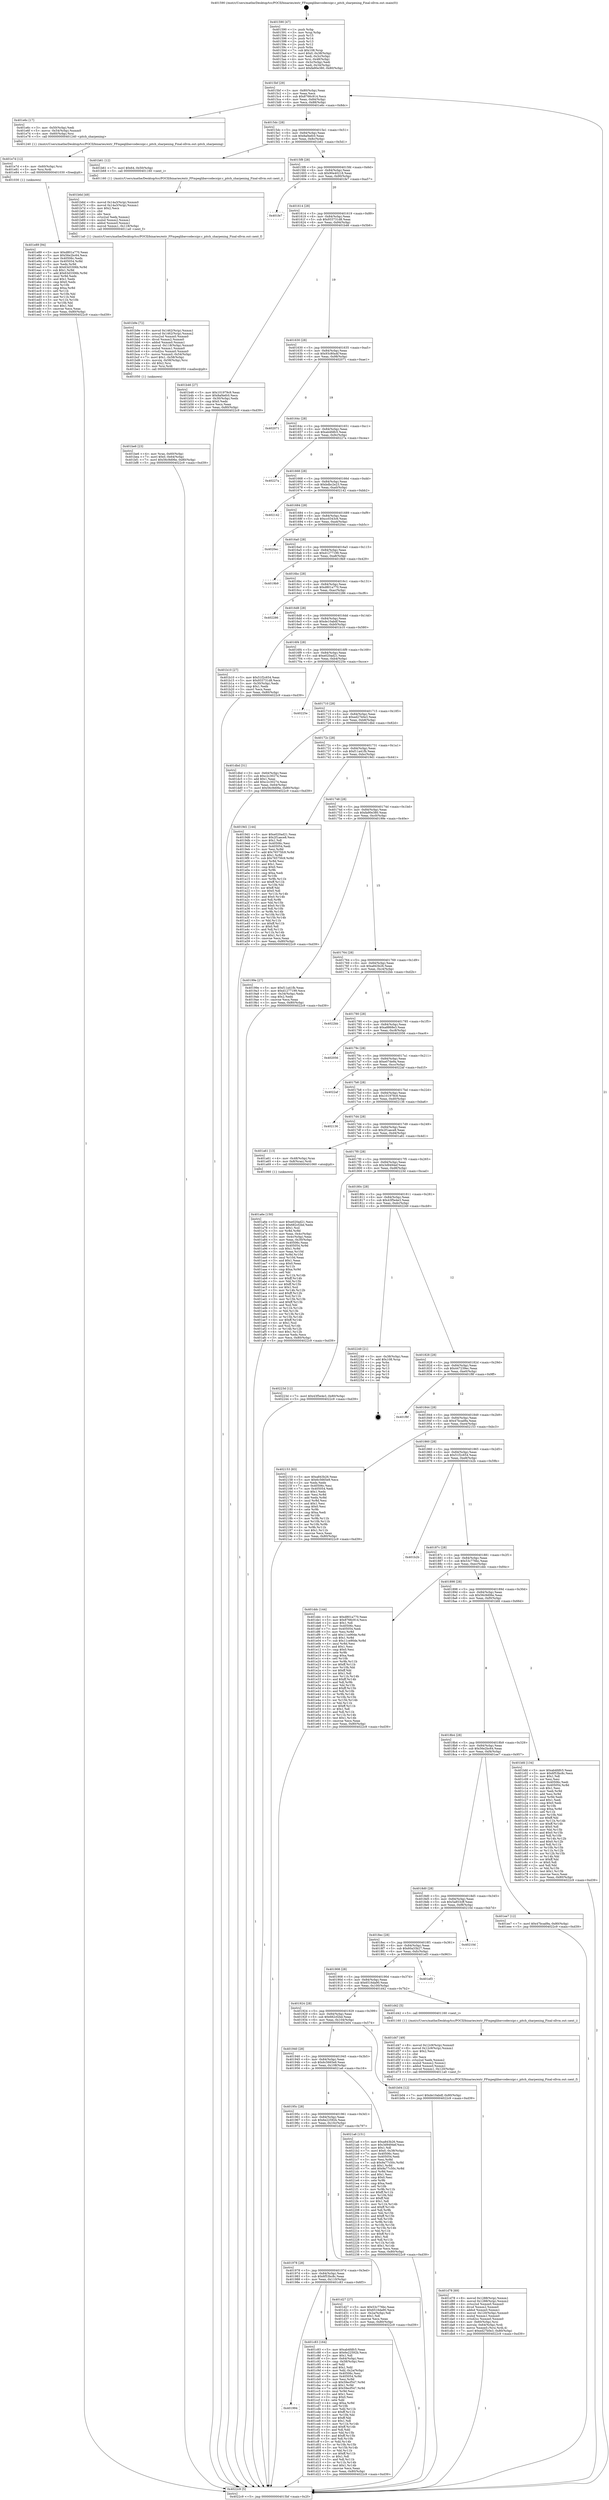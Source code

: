 digraph "0x401590" {
  label = "0x401590 (/mnt/c/Users/mathe/Desktop/tcc/POCII/binaries/extr_FFmpeglibavcodecsipr.c_pitch_sharpening_Final-ollvm.out::main(0))"
  labelloc = "t"
  node[shape=record]

  Entry [label="",width=0.3,height=0.3,shape=circle,fillcolor=black,style=filled]
  "0x4015bf" [label="{
     0x4015bf [29]\l
     | [instrs]\l
     &nbsp;&nbsp;0x4015bf \<+3\>: mov -0x80(%rbp),%eax\l
     &nbsp;&nbsp;0x4015c2 \<+2\>: mov %eax,%ecx\l
     &nbsp;&nbsp;0x4015c4 \<+6\>: sub $0x8766c914,%ecx\l
     &nbsp;&nbsp;0x4015ca \<+6\>: mov %eax,-0x84(%rbp)\l
     &nbsp;&nbsp;0x4015d0 \<+6\>: mov %ecx,-0x88(%rbp)\l
     &nbsp;&nbsp;0x4015d6 \<+6\>: je 0000000000401e6c \<main+0x8dc\>\l
  }"]
  "0x401e6c" [label="{
     0x401e6c [17]\l
     | [instrs]\l
     &nbsp;&nbsp;0x401e6c \<+3\>: mov -0x50(%rbp),%edi\l
     &nbsp;&nbsp;0x401e6f \<+5\>: movss -0x54(%rbp),%xmm0\l
     &nbsp;&nbsp;0x401e74 \<+4\>: mov -0x60(%rbp),%rsi\l
     &nbsp;&nbsp;0x401e78 \<+5\>: call 0000000000401240 \<pitch_sharpening\>\l
     | [calls]\l
     &nbsp;&nbsp;0x401240 \{1\} (/mnt/c/Users/mathe/Desktop/tcc/POCII/binaries/extr_FFmpeglibavcodecsipr.c_pitch_sharpening_Final-ollvm.out::pitch_sharpening)\l
  }"]
  "0x4015dc" [label="{
     0x4015dc [28]\l
     | [instrs]\l
     &nbsp;&nbsp;0x4015dc \<+5\>: jmp 00000000004015e1 \<main+0x51\>\l
     &nbsp;&nbsp;0x4015e1 \<+6\>: mov -0x84(%rbp),%eax\l
     &nbsp;&nbsp;0x4015e7 \<+5\>: sub $0x8af4efc0,%eax\l
     &nbsp;&nbsp;0x4015ec \<+6\>: mov %eax,-0x8c(%rbp)\l
     &nbsp;&nbsp;0x4015f2 \<+6\>: je 0000000000401b61 \<main+0x5d1\>\l
  }"]
  Exit [label="",width=0.3,height=0.3,shape=circle,fillcolor=black,style=filled,peripheries=2]
  "0x401b61" [label="{
     0x401b61 [12]\l
     | [instrs]\l
     &nbsp;&nbsp;0x401b61 \<+7\>: movl $0x64,-0x50(%rbp)\l
     &nbsp;&nbsp;0x401b68 \<+5\>: call 0000000000401160 \<next_i\>\l
     | [calls]\l
     &nbsp;&nbsp;0x401160 \{1\} (/mnt/c/Users/mathe/Desktop/tcc/POCII/binaries/extr_FFmpeglibavcodecsipr.c_pitch_sharpening_Final-ollvm.out::next_i)\l
  }"]
  "0x4015f8" [label="{
     0x4015f8 [28]\l
     | [instrs]\l
     &nbsp;&nbsp;0x4015f8 \<+5\>: jmp 00000000004015fd \<main+0x6d\>\l
     &nbsp;&nbsp;0x4015fd \<+6\>: mov -0x84(%rbp),%eax\l
     &nbsp;&nbsp;0x401603 \<+5\>: sub $0x90e40218,%eax\l
     &nbsp;&nbsp;0x401608 \<+6\>: mov %eax,-0x90(%rbp)\l
     &nbsp;&nbsp;0x40160e \<+6\>: je 0000000000401fe7 \<main+0xa57\>\l
  }"]
  "0x401e89" [label="{
     0x401e89 [94]\l
     | [instrs]\l
     &nbsp;&nbsp;0x401e89 \<+5\>: mov $0xd801a770,%eax\l
     &nbsp;&nbsp;0x401e8e \<+5\>: mov $0x56e2bc64,%ecx\l
     &nbsp;&nbsp;0x401e93 \<+7\>: mov 0x40506c,%edx\l
     &nbsp;&nbsp;0x401e9a \<+8\>: mov 0x405054,%r8d\l
     &nbsp;&nbsp;0x401ea2 \<+3\>: mov %edx,%r9d\l
     &nbsp;&nbsp;0x401ea5 \<+7\>: sub $0x63d3306b,%r9d\l
     &nbsp;&nbsp;0x401eac \<+4\>: sub $0x1,%r9d\l
     &nbsp;&nbsp;0x401eb0 \<+7\>: add $0x63d3306b,%r9d\l
     &nbsp;&nbsp;0x401eb7 \<+4\>: imul %r9d,%edx\l
     &nbsp;&nbsp;0x401ebb \<+3\>: and $0x1,%edx\l
     &nbsp;&nbsp;0x401ebe \<+3\>: cmp $0x0,%edx\l
     &nbsp;&nbsp;0x401ec1 \<+4\>: sete %r10b\l
     &nbsp;&nbsp;0x401ec5 \<+4\>: cmp $0xa,%r8d\l
     &nbsp;&nbsp;0x401ec9 \<+4\>: setl %r11b\l
     &nbsp;&nbsp;0x401ecd \<+3\>: mov %r10b,%bl\l
     &nbsp;&nbsp;0x401ed0 \<+3\>: and %r11b,%bl\l
     &nbsp;&nbsp;0x401ed3 \<+3\>: xor %r11b,%r10b\l
     &nbsp;&nbsp;0x401ed6 \<+3\>: or %r10b,%bl\l
     &nbsp;&nbsp;0x401ed9 \<+3\>: test $0x1,%bl\l
     &nbsp;&nbsp;0x401edc \<+3\>: cmovne %ecx,%eax\l
     &nbsp;&nbsp;0x401edf \<+3\>: mov %eax,-0x80(%rbp)\l
     &nbsp;&nbsp;0x401ee2 \<+5\>: jmp 00000000004022c9 \<main+0xd39\>\l
  }"]
  "0x401fe7" [label="{
     0x401fe7\l
  }", style=dashed]
  "0x401614" [label="{
     0x401614 [28]\l
     | [instrs]\l
     &nbsp;&nbsp;0x401614 \<+5\>: jmp 0000000000401619 \<main+0x89\>\l
     &nbsp;&nbsp;0x401619 \<+6\>: mov -0x84(%rbp),%eax\l
     &nbsp;&nbsp;0x40161f \<+5\>: sub $0x933731d8,%eax\l
     &nbsp;&nbsp;0x401624 \<+6\>: mov %eax,-0x94(%rbp)\l
     &nbsp;&nbsp;0x40162a \<+6\>: je 0000000000401b46 \<main+0x5b6\>\l
  }"]
  "0x401e7d" [label="{
     0x401e7d [12]\l
     | [instrs]\l
     &nbsp;&nbsp;0x401e7d \<+4\>: mov -0x60(%rbp),%rsi\l
     &nbsp;&nbsp;0x401e81 \<+3\>: mov %rsi,%rdi\l
     &nbsp;&nbsp;0x401e84 \<+5\>: call 0000000000401030 \<free@plt\>\l
     | [calls]\l
     &nbsp;&nbsp;0x401030 \{1\} (unknown)\l
  }"]
  "0x401b46" [label="{
     0x401b46 [27]\l
     | [instrs]\l
     &nbsp;&nbsp;0x401b46 \<+5\>: mov $0x101979c9,%eax\l
     &nbsp;&nbsp;0x401b4b \<+5\>: mov $0x8af4efc0,%ecx\l
     &nbsp;&nbsp;0x401b50 \<+3\>: mov -0x30(%rbp),%edx\l
     &nbsp;&nbsp;0x401b53 \<+3\>: cmp $0x0,%edx\l
     &nbsp;&nbsp;0x401b56 \<+3\>: cmove %ecx,%eax\l
     &nbsp;&nbsp;0x401b59 \<+3\>: mov %eax,-0x80(%rbp)\l
     &nbsp;&nbsp;0x401b5c \<+5\>: jmp 00000000004022c9 \<main+0xd39\>\l
  }"]
  "0x401630" [label="{
     0x401630 [28]\l
     | [instrs]\l
     &nbsp;&nbsp;0x401630 \<+5\>: jmp 0000000000401635 \<main+0xa5\>\l
     &nbsp;&nbsp;0x401635 \<+6\>: mov -0x84(%rbp),%eax\l
     &nbsp;&nbsp;0x40163b \<+5\>: sub $0x93c80a4f,%eax\l
     &nbsp;&nbsp;0x401640 \<+6\>: mov %eax,-0x98(%rbp)\l
     &nbsp;&nbsp;0x401646 \<+6\>: je 0000000000402071 \<main+0xae1\>\l
  }"]
  "0x401d78" [label="{
     0x401d78 [69]\l
     | [instrs]\l
     &nbsp;&nbsp;0x401d78 \<+8\>: movsd 0x1288(%rip),%xmm1\l
     &nbsp;&nbsp;0x401d80 \<+8\>: movsd 0x1288(%rip),%xmm2\l
     &nbsp;&nbsp;0x401d88 \<+4\>: cvtss2sd %xmm0,%xmm0\l
     &nbsp;&nbsp;0x401d8c \<+4\>: divsd %xmm2,%xmm0\l
     &nbsp;&nbsp;0x401d90 \<+4\>: addsd %xmm0,%xmm1\l
     &nbsp;&nbsp;0x401d94 \<+8\>: movsd -0x120(%rbp),%xmm0\l
     &nbsp;&nbsp;0x401d9c \<+4\>: mulsd %xmm1,%xmm0\l
     &nbsp;&nbsp;0x401da0 \<+4\>: cvtsd2ss %xmm0,%xmm0\l
     &nbsp;&nbsp;0x401da4 \<+4\>: mov -0x60(%rbp),%rsi\l
     &nbsp;&nbsp;0x401da8 \<+4\>: movslq -0x64(%rbp),%rdi\l
     &nbsp;&nbsp;0x401dac \<+5\>: movss %xmm0,(%rsi,%rdi,4)\l
     &nbsp;&nbsp;0x401db1 \<+7\>: movl $0xed27b0e3,-0x80(%rbp)\l
     &nbsp;&nbsp;0x401db8 \<+5\>: jmp 00000000004022c9 \<main+0xd39\>\l
  }"]
  "0x402071" [label="{
     0x402071\l
  }", style=dashed]
  "0x40164c" [label="{
     0x40164c [28]\l
     | [instrs]\l
     &nbsp;&nbsp;0x40164c \<+5\>: jmp 0000000000401651 \<main+0xc1\>\l
     &nbsp;&nbsp;0x401651 \<+6\>: mov -0x84(%rbp),%eax\l
     &nbsp;&nbsp;0x401657 \<+5\>: sub $0xab4fdfc5,%eax\l
     &nbsp;&nbsp;0x40165c \<+6\>: mov %eax,-0x9c(%rbp)\l
     &nbsp;&nbsp;0x401662 \<+6\>: je 000000000040227a \<main+0xcea\>\l
  }"]
  "0x401d47" [label="{
     0x401d47 [49]\l
     | [instrs]\l
     &nbsp;&nbsp;0x401d47 \<+8\>: movsd 0x12c9(%rip),%xmm0\l
     &nbsp;&nbsp;0x401d4f \<+8\>: movsd 0x12c9(%rip),%xmm1\l
     &nbsp;&nbsp;0x401d57 \<+5\>: mov $0x2,%ecx\l
     &nbsp;&nbsp;0x401d5c \<+1\>: cltd\l
     &nbsp;&nbsp;0x401d5d \<+2\>: idiv %ecx\l
     &nbsp;&nbsp;0x401d5f \<+4\>: cvtsi2sd %edx,%xmm2\l
     &nbsp;&nbsp;0x401d63 \<+4\>: mulsd %xmm2,%xmm1\l
     &nbsp;&nbsp;0x401d67 \<+4\>: addsd %xmm0,%xmm1\l
     &nbsp;&nbsp;0x401d6b \<+8\>: movsd %xmm1,-0x120(%rbp)\l
     &nbsp;&nbsp;0x401d73 \<+5\>: call 00000000004011a0 \<next_f\>\l
     | [calls]\l
     &nbsp;&nbsp;0x4011a0 \{1\} (/mnt/c/Users/mathe/Desktop/tcc/POCII/binaries/extr_FFmpeglibavcodecsipr.c_pitch_sharpening_Final-ollvm.out::next_f)\l
  }"]
  "0x40227a" [label="{
     0x40227a\l
  }", style=dashed]
  "0x401668" [label="{
     0x401668 [28]\l
     | [instrs]\l
     &nbsp;&nbsp;0x401668 \<+5\>: jmp 000000000040166d \<main+0xdd\>\l
     &nbsp;&nbsp;0x40166d \<+6\>: mov -0x84(%rbp),%eax\l
     &nbsp;&nbsp;0x401673 \<+5\>: sub $0xbdbc2e23,%eax\l
     &nbsp;&nbsp;0x401678 \<+6\>: mov %eax,-0xa0(%rbp)\l
     &nbsp;&nbsp;0x40167e \<+6\>: je 0000000000402142 \<main+0xbb2\>\l
  }"]
  "0x401994" [label="{
     0x401994\l
  }", style=dashed]
  "0x402142" [label="{
     0x402142\l
  }", style=dashed]
  "0x401684" [label="{
     0x401684 [28]\l
     | [instrs]\l
     &nbsp;&nbsp;0x401684 \<+5\>: jmp 0000000000401689 \<main+0xf9\>\l
     &nbsp;&nbsp;0x401689 \<+6\>: mov -0x84(%rbp),%eax\l
     &nbsp;&nbsp;0x40168f \<+5\>: sub $0xcc0343c6,%eax\l
     &nbsp;&nbsp;0x401694 \<+6\>: mov %eax,-0xa4(%rbp)\l
     &nbsp;&nbsp;0x40169a \<+6\>: je 00000000004020ec \<main+0xb5c\>\l
  }"]
  "0x401c83" [label="{
     0x401c83 [164]\l
     | [instrs]\l
     &nbsp;&nbsp;0x401c83 \<+5\>: mov $0xab4fdfc5,%eax\l
     &nbsp;&nbsp;0x401c88 \<+5\>: mov $0x6e22592b,%ecx\l
     &nbsp;&nbsp;0x401c8d \<+2\>: mov $0x1,%dl\l
     &nbsp;&nbsp;0x401c8f \<+3\>: mov -0x64(%rbp),%esi\l
     &nbsp;&nbsp;0x401c92 \<+3\>: cmp -0x58(%rbp),%esi\l
     &nbsp;&nbsp;0x401c95 \<+4\>: setl %dil\l
     &nbsp;&nbsp;0x401c99 \<+4\>: and $0x1,%dil\l
     &nbsp;&nbsp;0x401c9d \<+4\>: mov %dil,-0x2a(%rbp)\l
     &nbsp;&nbsp;0x401ca1 \<+7\>: mov 0x40506c,%esi\l
     &nbsp;&nbsp;0x401ca8 \<+8\>: mov 0x405054,%r8d\l
     &nbsp;&nbsp;0x401cb0 \<+3\>: mov %esi,%r9d\l
     &nbsp;&nbsp;0x401cb3 \<+7\>: sub $0x59ecf547,%r9d\l
     &nbsp;&nbsp;0x401cba \<+4\>: sub $0x1,%r9d\l
     &nbsp;&nbsp;0x401cbe \<+7\>: add $0x59ecf547,%r9d\l
     &nbsp;&nbsp;0x401cc5 \<+4\>: imul %r9d,%esi\l
     &nbsp;&nbsp;0x401cc9 \<+3\>: and $0x1,%esi\l
     &nbsp;&nbsp;0x401ccc \<+3\>: cmp $0x0,%esi\l
     &nbsp;&nbsp;0x401ccf \<+4\>: sete %dil\l
     &nbsp;&nbsp;0x401cd3 \<+4\>: cmp $0xa,%r8d\l
     &nbsp;&nbsp;0x401cd7 \<+4\>: setl %r10b\l
     &nbsp;&nbsp;0x401cdb \<+3\>: mov %dil,%r11b\l
     &nbsp;&nbsp;0x401cde \<+4\>: xor $0xff,%r11b\l
     &nbsp;&nbsp;0x401ce2 \<+3\>: mov %r10b,%bl\l
     &nbsp;&nbsp;0x401ce5 \<+3\>: xor $0xff,%bl\l
     &nbsp;&nbsp;0x401ce8 \<+3\>: xor $0x1,%dl\l
     &nbsp;&nbsp;0x401ceb \<+3\>: mov %r11b,%r14b\l
     &nbsp;&nbsp;0x401cee \<+4\>: and $0xff,%r14b\l
     &nbsp;&nbsp;0x401cf2 \<+3\>: and %dl,%dil\l
     &nbsp;&nbsp;0x401cf5 \<+3\>: mov %bl,%r15b\l
     &nbsp;&nbsp;0x401cf8 \<+4\>: and $0xff,%r15b\l
     &nbsp;&nbsp;0x401cfc \<+3\>: and %dl,%r10b\l
     &nbsp;&nbsp;0x401cff \<+3\>: or %dil,%r14b\l
     &nbsp;&nbsp;0x401d02 \<+3\>: or %r10b,%r15b\l
     &nbsp;&nbsp;0x401d05 \<+3\>: xor %r15b,%r14b\l
     &nbsp;&nbsp;0x401d08 \<+3\>: or %bl,%r11b\l
     &nbsp;&nbsp;0x401d0b \<+4\>: xor $0xff,%r11b\l
     &nbsp;&nbsp;0x401d0f \<+3\>: or $0x1,%dl\l
     &nbsp;&nbsp;0x401d12 \<+3\>: and %dl,%r11b\l
     &nbsp;&nbsp;0x401d15 \<+3\>: or %r11b,%r14b\l
     &nbsp;&nbsp;0x401d18 \<+4\>: test $0x1,%r14b\l
     &nbsp;&nbsp;0x401d1c \<+3\>: cmovne %ecx,%eax\l
     &nbsp;&nbsp;0x401d1f \<+3\>: mov %eax,-0x80(%rbp)\l
     &nbsp;&nbsp;0x401d22 \<+5\>: jmp 00000000004022c9 \<main+0xd39\>\l
  }"]
  "0x4020ec" [label="{
     0x4020ec\l
  }", style=dashed]
  "0x4016a0" [label="{
     0x4016a0 [28]\l
     | [instrs]\l
     &nbsp;&nbsp;0x4016a0 \<+5\>: jmp 00000000004016a5 \<main+0x115\>\l
     &nbsp;&nbsp;0x4016a5 \<+6\>: mov -0x84(%rbp),%eax\l
     &nbsp;&nbsp;0x4016ab \<+5\>: sub $0xd1277199,%eax\l
     &nbsp;&nbsp;0x4016b0 \<+6\>: mov %eax,-0xa8(%rbp)\l
     &nbsp;&nbsp;0x4016b6 \<+6\>: je 00000000004019b9 \<main+0x429\>\l
  }"]
  "0x401978" [label="{
     0x401978 [28]\l
     | [instrs]\l
     &nbsp;&nbsp;0x401978 \<+5\>: jmp 000000000040197d \<main+0x3ed\>\l
     &nbsp;&nbsp;0x40197d \<+6\>: mov -0x84(%rbp),%eax\l
     &nbsp;&nbsp;0x401983 \<+5\>: sub $0x6f53bc8c,%eax\l
     &nbsp;&nbsp;0x401988 \<+6\>: mov %eax,-0x110(%rbp)\l
     &nbsp;&nbsp;0x40198e \<+6\>: je 0000000000401c83 \<main+0x6f3\>\l
  }"]
  "0x4019b9" [label="{
     0x4019b9\l
  }", style=dashed]
  "0x4016bc" [label="{
     0x4016bc [28]\l
     | [instrs]\l
     &nbsp;&nbsp;0x4016bc \<+5\>: jmp 00000000004016c1 \<main+0x131\>\l
     &nbsp;&nbsp;0x4016c1 \<+6\>: mov -0x84(%rbp),%eax\l
     &nbsp;&nbsp;0x4016c7 \<+5\>: sub $0xd801a770,%eax\l
     &nbsp;&nbsp;0x4016cc \<+6\>: mov %eax,-0xac(%rbp)\l
     &nbsp;&nbsp;0x4016d2 \<+6\>: je 0000000000402286 \<main+0xcf6\>\l
  }"]
  "0x401d27" [label="{
     0x401d27 [27]\l
     | [instrs]\l
     &nbsp;&nbsp;0x401d27 \<+5\>: mov $0x53c776bc,%eax\l
     &nbsp;&nbsp;0x401d2c \<+5\>: mov $0x6516da90,%ecx\l
     &nbsp;&nbsp;0x401d31 \<+3\>: mov -0x2a(%rbp),%dl\l
     &nbsp;&nbsp;0x401d34 \<+3\>: test $0x1,%dl\l
     &nbsp;&nbsp;0x401d37 \<+3\>: cmovne %ecx,%eax\l
     &nbsp;&nbsp;0x401d3a \<+3\>: mov %eax,-0x80(%rbp)\l
     &nbsp;&nbsp;0x401d3d \<+5\>: jmp 00000000004022c9 \<main+0xd39\>\l
  }"]
  "0x402286" [label="{
     0x402286\l
  }", style=dashed]
  "0x4016d8" [label="{
     0x4016d8 [28]\l
     | [instrs]\l
     &nbsp;&nbsp;0x4016d8 \<+5\>: jmp 00000000004016dd \<main+0x14d\>\l
     &nbsp;&nbsp;0x4016dd \<+6\>: mov -0x84(%rbp),%eax\l
     &nbsp;&nbsp;0x4016e3 \<+5\>: sub $0xde10abdf,%eax\l
     &nbsp;&nbsp;0x4016e8 \<+6\>: mov %eax,-0xb0(%rbp)\l
     &nbsp;&nbsp;0x4016ee \<+6\>: je 0000000000401b10 \<main+0x580\>\l
  }"]
  "0x40195c" [label="{
     0x40195c [28]\l
     | [instrs]\l
     &nbsp;&nbsp;0x40195c \<+5\>: jmp 0000000000401961 \<main+0x3d1\>\l
     &nbsp;&nbsp;0x401961 \<+6\>: mov -0x84(%rbp),%eax\l
     &nbsp;&nbsp;0x401967 \<+5\>: sub $0x6e22592b,%eax\l
     &nbsp;&nbsp;0x40196c \<+6\>: mov %eax,-0x10c(%rbp)\l
     &nbsp;&nbsp;0x401972 \<+6\>: je 0000000000401d27 \<main+0x797\>\l
  }"]
  "0x401b10" [label="{
     0x401b10 [27]\l
     | [instrs]\l
     &nbsp;&nbsp;0x401b10 \<+5\>: mov $0x51f2c654,%eax\l
     &nbsp;&nbsp;0x401b15 \<+5\>: mov $0x933731d8,%ecx\l
     &nbsp;&nbsp;0x401b1a \<+3\>: mov -0x30(%rbp),%edx\l
     &nbsp;&nbsp;0x401b1d \<+3\>: cmp $0x1,%edx\l
     &nbsp;&nbsp;0x401b20 \<+3\>: cmovl %ecx,%eax\l
     &nbsp;&nbsp;0x401b23 \<+3\>: mov %eax,-0x80(%rbp)\l
     &nbsp;&nbsp;0x401b26 \<+5\>: jmp 00000000004022c9 \<main+0xd39\>\l
  }"]
  "0x4016f4" [label="{
     0x4016f4 [28]\l
     | [instrs]\l
     &nbsp;&nbsp;0x4016f4 \<+5\>: jmp 00000000004016f9 \<main+0x169\>\l
     &nbsp;&nbsp;0x4016f9 \<+6\>: mov -0x84(%rbp),%eax\l
     &nbsp;&nbsp;0x4016ff \<+5\>: sub $0xe020ad21,%eax\l
     &nbsp;&nbsp;0x401704 \<+6\>: mov %eax,-0xb4(%rbp)\l
     &nbsp;&nbsp;0x40170a \<+6\>: je 000000000040225e \<main+0xcce\>\l
  }"]
  "0x4021a6" [label="{
     0x4021a6 [151]\l
     | [instrs]\l
     &nbsp;&nbsp;0x4021a6 \<+5\>: mov $0xa843b26,%eax\l
     &nbsp;&nbsp;0x4021ab \<+5\>: mov $0x3d9494ef,%ecx\l
     &nbsp;&nbsp;0x4021b0 \<+2\>: mov $0x1,%dl\l
     &nbsp;&nbsp;0x4021b2 \<+7\>: movl $0x0,-0x38(%rbp)\l
     &nbsp;&nbsp;0x4021b9 \<+7\>: mov 0x40506c,%esi\l
     &nbsp;&nbsp;0x4021c0 \<+7\>: mov 0x405054,%edi\l
     &nbsp;&nbsp;0x4021c7 \<+3\>: mov %esi,%r8d\l
     &nbsp;&nbsp;0x4021ca \<+7\>: sub $0x9a77c50c,%r8d\l
     &nbsp;&nbsp;0x4021d1 \<+4\>: sub $0x1,%r8d\l
     &nbsp;&nbsp;0x4021d5 \<+7\>: add $0x9a77c50c,%r8d\l
     &nbsp;&nbsp;0x4021dc \<+4\>: imul %r8d,%esi\l
     &nbsp;&nbsp;0x4021e0 \<+3\>: and $0x1,%esi\l
     &nbsp;&nbsp;0x4021e3 \<+3\>: cmp $0x0,%esi\l
     &nbsp;&nbsp;0x4021e6 \<+4\>: sete %r9b\l
     &nbsp;&nbsp;0x4021ea \<+3\>: cmp $0xa,%edi\l
     &nbsp;&nbsp;0x4021ed \<+4\>: setl %r10b\l
     &nbsp;&nbsp;0x4021f1 \<+3\>: mov %r9b,%r11b\l
     &nbsp;&nbsp;0x4021f4 \<+4\>: xor $0xff,%r11b\l
     &nbsp;&nbsp;0x4021f8 \<+3\>: mov %r10b,%bl\l
     &nbsp;&nbsp;0x4021fb \<+3\>: xor $0xff,%bl\l
     &nbsp;&nbsp;0x4021fe \<+3\>: xor $0x1,%dl\l
     &nbsp;&nbsp;0x402201 \<+3\>: mov %r11b,%r14b\l
     &nbsp;&nbsp;0x402204 \<+4\>: and $0xff,%r14b\l
     &nbsp;&nbsp;0x402208 \<+3\>: and %dl,%r9b\l
     &nbsp;&nbsp;0x40220b \<+3\>: mov %bl,%r15b\l
     &nbsp;&nbsp;0x40220e \<+4\>: and $0xff,%r15b\l
     &nbsp;&nbsp;0x402212 \<+3\>: and %dl,%r10b\l
     &nbsp;&nbsp;0x402215 \<+3\>: or %r9b,%r14b\l
     &nbsp;&nbsp;0x402218 \<+3\>: or %r10b,%r15b\l
     &nbsp;&nbsp;0x40221b \<+3\>: xor %r15b,%r14b\l
     &nbsp;&nbsp;0x40221e \<+3\>: or %bl,%r11b\l
     &nbsp;&nbsp;0x402221 \<+4\>: xor $0xff,%r11b\l
     &nbsp;&nbsp;0x402225 \<+3\>: or $0x1,%dl\l
     &nbsp;&nbsp;0x402228 \<+3\>: and %dl,%r11b\l
     &nbsp;&nbsp;0x40222b \<+3\>: or %r11b,%r14b\l
     &nbsp;&nbsp;0x40222e \<+4\>: test $0x1,%r14b\l
     &nbsp;&nbsp;0x402232 \<+3\>: cmovne %ecx,%eax\l
     &nbsp;&nbsp;0x402235 \<+3\>: mov %eax,-0x80(%rbp)\l
     &nbsp;&nbsp;0x402238 \<+5\>: jmp 00000000004022c9 \<main+0xd39\>\l
  }"]
  "0x40225e" [label="{
     0x40225e\l
  }", style=dashed]
  "0x401710" [label="{
     0x401710 [28]\l
     | [instrs]\l
     &nbsp;&nbsp;0x401710 \<+5\>: jmp 0000000000401715 \<main+0x185\>\l
     &nbsp;&nbsp;0x401715 \<+6\>: mov -0x84(%rbp),%eax\l
     &nbsp;&nbsp;0x40171b \<+5\>: sub $0xed27b0e3,%eax\l
     &nbsp;&nbsp;0x401720 \<+6\>: mov %eax,-0xb8(%rbp)\l
     &nbsp;&nbsp;0x401726 \<+6\>: je 0000000000401dbd \<main+0x82d\>\l
  }"]
  "0x401be6" [label="{
     0x401be6 [23]\l
     | [instrs]\l
     &nbsp;&nbsp;0x401be6 \<+4\>: mov %rax,-0x60(%rbp)\l
     &nbsp;&nbsp;0x401bea \<+7\>: movl $0x0,-0x64(%rbp)\l
     &nbsp;&nbsp;0x401bf1 \<+7\>: movl $0x56c9d06e,-0x80(%rbp)\l
     &nbsp;&nbsp;0x401bf8 \<+5\>: jmp 00000000004022c9 \<main+0xd39\>\l
  }"]
  "0x401dbd" [label="{
     0x401dbd [31]\l
     | [instrs]\l
     &nbsp;&nbsp;0x401dbd \<+3\>: mov -0x64(%rbp),%eax\l
     &nbsp;&nbsp;0x401dc0 \<+5\>: sub $0xc2c30274,%eax\l
     &nbsp;&nbsp;0x401dc5 \<+3\>: add $0x1,%eax\l
     &nbsp;&nbsp;0x401dc8 \<+5\>: add $0xc2c30274,%eax\l
     &nbsp;&nbsp;0x401dcd \<+3\>: mov %eax,-0x64(%rbp)\l
     &nbsp;&nbsp;0x401dd0 \<+7\>: movl $0x56c9d06e,-0x80(%rbp)\l
     &nbsp;&nbsp;0x401dd7 \<+5\>: jmp 00000000004022c9 \<main+0xd39\>\l
  }"]
  "0x40172c" [label="{
     0x40172c [28]\l
     | [instrs]\l
     &nbsp;&nbsp;0x40172c \<+5\>: jmp 0000000000401731 \<main+0x1a1\>\l
     &nbsp;&nbsp;0x401731 \<+6\>: mov -0x84(%rbp),%eax\l
     &nbsp;&nbsp;0x401737 \<+5\>: sub $0xf11a41fb,%eax\l
     &nbsp;&nbsp;0x40173c \<+6\>: mov %eax,-0xbc(%rbp)\l
     &nbsp;&nbsp;0x401742 \<+6\>: je 00000000004019d1 \<main+0x441\>\l
  }"]
  "0x401b9e" [label="{
     0x401b9e [72]\l
     | [instrs]\l
     &nbsp;&nbsp;0x401b9e \<+8\>: movsd 0x1462(%rip),%xmm1\l
     &nbsp;&nbsp;0x401ba6 \<+8\>: movsd 0x1462(%rip),%xmm2\l
     &nbsp;&nbsp;0x401bae \<+4\>: cvtss2sd %xmm0,%xmm0\l
     &nbsp;&nbsp;0x401bb2 \<+4\>: divsd %xmm2,%xmm0\l
     &nbsp;&nbsp;0x401bb6 \<+4\>: addsd %xmm0,%xmm1\l
     &nbsp;&nbsp;0x401bba \<+8\>: movsd -0x118(%rbp),%xmm0\l
     &nbsp;&nbsp;0x401bc2 \<+4\>: mulsd %xmm1,%xmm0\l
     &nbsp;&nbsp;0x401bc6 \<+4\>: cvtsd2ss %xmm0,%xmm0\l
     &nbsp;&nbsp;0x401bca \<+5\>: movss %xmm0,-0x54(%rbp)\l
     &nbsp;&nbsp;0x401bcf \<+7\>: movl $0x1,-0x58(%rbp)\l
     &nbsp;&nbsp;0x401bd6 \<+4\>: movslq -0x58(%rbp),%rsi\l
     &nbsp;&nbsp;0x401bda \<+4\>: shl $0x2,%rsi\l
     &nbsp;&nbsp;0x401bde \<+3\>: mov %rsi,%rdi\l
     &nbsp;&nbsp;0x401be1 \<+5\>: call 0000000000401050 \<malloc@plt\>\l
     | [calls]\l
     &nbsp;&nbsp;0x401050 \{1\} (unknown)\l
  }"]
  "0x4019d1" [label="{
     0x4019d1 [144]\l
     | [instrs]\l
     &nbsp;&nbsp;0x4019d1 \<+5\>: mov $0xe020ad21,%eax\l
     &nbsp;&nbsp;0x4019d6 \<+5\>: mov $0x2f1aece8,%ecx\l
     &nbsp;&nbsp;0x4019db \<+2\>: mov $0x1,%dl\l
     &nbsp;&nbsp;0x4019dd \<+7\>: mov 0x40506c,%esi\l
     &nbsp;&nbsp;0x4019e4 \<+7\>: mov 0x405054,%edi\l
     &nbsp;&nbsp;0x4019eb \<+3\>: mov %esi,%r8d\l
     &nbsp;&nbsp;0x4019ee \<+7\>: add $0x76575fc9,%r8d\l
     &nbsp;&nbsp;0x4019f5 \<+4\>: sub $0x1,%r8d\l
     &nbsp;&nbsp;0x4019f9 \<+7\>: sub $0x76575fc9,%r8d\l
     &nbsp;&nbsp;0x401a00 \<+4\>: imul %r8d,%esi\l
     &nbsp;&nbsp;0x401a04 \<+3\>: and $0x1,%esi\l
     &nbsp;&nbsp;0x401a07 \<+3\>: cmp $0x0,%esi\l
     &nbsp;&nbsp;0x401a0a \<+4\>: sete %r9b\l
     &nbsp;&nbsp;0x401a0e \<+3\>: cmp $0xa,%edi\l
     &nbsp;&nbsp;0x401a11 \<+4\>: setl %r10b\l
     &nbsp;&nbsp;0x401a15 \<+3\>: mov %r9b,%r11b\l
     &nbsp;&nbsp;0x401a18 \<+4\>: xor $0xff,%r11b\l
     &nbsp;&nbsp;0x401a1c \<+3\>: mov %r10b,%bl\l
     &nbsp;&nbsp;0x401a1f \<+3\>: xor $0xff,%bl\l
     &nbsp;&nbsp;0x401a22 \<+3\>: xor $0x0,%dl\l
     &nbsp;&nbsp;0x401a25 \<+3\>: mov %r11b,%r14b\l
     &nbsp;&nbsp;0x401a28 \<+4\>: and $0x0,%r14b\l
     &nbsp;&nbsp;0x401a2c \<+3\>: and %dl,%r9b\l
     &nbsp;&nbsp;0x401a2f \<+3\>: mov %bl,%r15b\l
     &nbsp;&nbsp;0x401a32 \<+4\>: and $0x0,%r15b\l
     &nbsp;&nbsp;0x401a36 \<+3\>: and %dl,%r10b\l
     &nbsp;&nbsp;0x401a39 \<+3\>: or %r9b,%r14b\l
     &nbsp;&nbsp;0x401a3c \<+3\>: or %r10b,%r15b\l
     &nbsp;&nbsp;0x401a3f \<+3\>: xor %r15b,%r14b\l
     &nbsp;&nbsp;0x401a42 \<+3\>: or %bl,%r11b\l
     &nbsp;&nbsp;0x401a45 \<+4\>: xor $0xff,%r11b\l
     &nbsp;&nbsp;0x401a49 \<+3\>: or $0x0,%dl\l
     &nbsp;&nbsp;0x401a4c \<+3\>: and %dl,%r11b\l
     &nbsp;&nbsp;0x401a4f \<+3\>: or %r11b,%r14b\l
     &nbsp;&nbsp;0x401a52 \<+4\>: test $0x1,%r14b\l
     &nbsp;&nbsp;0x401a56 \<+3\>: cmovne %ecx,%eax\l
     &nbsp;&nbsp;0x401a59 \<+3\>: mov %eax,-0x80(%rbp)\l
     &nbsp;&nbsp;0x401a5c \<+5\>: jmp 00000000004022c9 \<main+0xd39\>\l
  }"]
  "0x401748" [label="{
     0x401748 [28]\l
     | [instrs]\l
     &nbsp;&nbsp;0x401748 \<+5\>: jmp 000000000040174d \<main+0x1bd\>\l
     &nbsp;&nbsp;0x40174d \<+6\>: mov -0x84(%rbp),%eax\l
     &nbsp;&nbsp;0x401753 \<+5\>: sub $0xfa90e380,%eax\l
     &nbsp;&nbsp;0x401758 \<+6\>: mov %eax,-0xc0(%rbp)\l
     &nbsp;&nbsp;0x40175e \<+6\>: je 000000000040199e \<main+0x40e\>\l
  }"]
  "0x401b6d" [label="{
     0x401b6d [49]\l
     | [instrs]\l
     &nbsp;&nbsp;0x401b6d \<+8\>: movsd 0x14a3(%rip),%xmm0\l
     &nbsp;&nbsp;0x401b75 \<+8\>: movsd 0x14a3(%rip),%xmm1\l
     &nbsp;&nbsp;0x401b7d \<+5\>: mov $0x2,%ecx\l
     &nbsp;&nbsp;0x401b82 \<+1\>: cltd\l
     &nbsp;&nbsp;0x401b83 \<+2\>: idiv %ecx\l
     &nbsp;&nbsp;0x401b85 \<+4\>: cvtsi2sd %edx,%xmm2\l
     &nbsp;&nbsp;0x401b89 \<+4\>: mulsd %xmm2,%xmm1\l
     &nbsp;&nbsp;0x401b8d \<+4\>: addsd %xmm0,%xmm1\l
     &nbsp;&nbsp;0x401b91 \<+8\>: movsd %xmm1,-0x118(%rbp)\l
     &nbsp;&nbsp;0x401b99 \<+5\>: call 00000000004011a0 \<next_f\>\l
     | [calls]\l
     &nbsp;&nbsp;0x4011a0 \{1\} (/mnt/c/Users/mathe/Desktop/tcc/POCII/binaries/extr_FFmpeglibavcodecsipr.c_pitch_sharpening_Final-ollvm.out::next_f)\l
  }"]
  "0x40199e" [label="{
     0x40199e [27]\l
     | [instrs]\l
     &nbsp;&nbsp;0x40199e \<+5\>: mov $0xf11a41fb,%eax\l
     &nbsp;&nbsp;0x4019a3 \<+5\>: mov $0xd1277199,%ecx\l
     &nbsp;&nbsp;0x4019a8 \<+3\>: mov -0x34(%rbp),%edx\l
     &nbsp;&nbsp;0x4019ab \<+3\>: cmp $0x2,%edx\l
     &nbsp;&nbsp;0x4019ae \<+3\>: cmovne %ecx,%eax\l
     &nbsp;&nbsp;0x4019b1 \<+3\>: mov %eax,-0x80(%rbp)\l
     &nbsp;&nbsp;0x4019b4 \<+5\>: jmp 00000000004022c9 \<main+0xd39\>\l
  }"]
  "0x401764" [label="{
     0x401764 [28]\l
     | [instrs]\l
     &nbsp;&nbsp;0x401764 \<+5\>: jmp 0000000000401769 \<main+0x1d9\>\l
     &nbsp;&nbsp;0x401769 \<+6\>: mov -0x84(%rbp),%eax\l
     &nbsp;&nbsp;0x40176f \<+5\>: sub $0xa843b26,%eax\l
     &nbsp;&nbsp;0x401774 \<+6\>: mov %eax,-0xc4(%rbp)\l
     &nbsp;&nbsp;0x40177a \<+6\>: je 00000000004022bb \<main+0xd2b\>\l
  }"]
  "0x4022c9" [label="{
     0x4022c9 [5]\l
     | [instrs]\l
     &nbsp;&nbsp;0x4022c9 \<+5\>: jmp 00000000004015bf \<main+0x2f\>\l
  }"]
  "0x401590" [label="{
     0x401590 [47]\l
     | [instrs]\l
     &nbsp;&nbsp;0x401590 \<+1\>: push %rbp\l
     &nbsp;&nbsp;0x401591 \<+3\>: mov %rsp,%rbp\l
     &nbsp;&nbsp;0x401594 \<+2\>: push %r15\l
     &nbsp;&nbsp;0x401596 \<+2\>: push %r14\l
     &nbsp;&nbsp;0x401598 \<+2\>: push %r13\l
     &nbsp;&nbsp;0x40159a \<+2\>: push %r12\l
     &nbsp;&nbsp;0x40159c \<+1\>: push %rbx\l
     &nbsp;&nbsp;0x40159d \<+7\>: sub $0x108,%rsp\l
     &nbsp;&nbsp;0x4015a4 \<+7\>: movl $0x0,-0x38(%rbp)\l
     &nbsp;&nbsp;0x4015ab \<+3\>: mov %edi,-0x3c(%rbp)\l
     &nbsp;&nbsp;0x4015ae \<+4\>: mov %rsi,-0x48(%rbp)\l
     &nbsp;&nbsp;0x4015b2 \<+3\>: mov -0x3c(%rbp),%edi\l
     &nbsp;&nbsp;0x4015b5 \<+3\>: mov %edi,-0x34(%rbp)\l
     &nbsp;&nbsp;0x4015b8 \<+7\>: movl $0xfa90e380,-0x80(%rbp)\l
  }"]
  "0x401940" [label="{
     0x401940 [28]\l
     | [instrs]\l
     &nbsp;&nbsp;0x401940 \<+5\>: jmp 0000000000401945 \<main+0x3b5\>\l
     &nbsp;&nbsp;0x401945 \<+6\>: mov -0x84(%rbp),%eax\l
     &nbsp;&nbsp;0x40194b \<+5\>: sub $0x6c5665e9,%eax\l
     &nbsp;&nbsp;0x401950 \<+6\>: mov %eax,-0x108(%rbp)\l
     &nbsp;&nbsp;0x401956 \<+6\>: je 00000000004021a6 \<main+0xc16\>\l
  }"]
  "0x4022bb" [label="{
     0x4022bb\l
  }", style=dashed]
  "0x401780" [label="{
     0x401780 [28]\l
     | [instrs]\l
     &nbsp;&nbsp;0x401780 \<+5\>: jmp 0000000000401785 \<main+0x1f5\>\l
     &nbsp;&nbsp;0x401785 \<+6\>: mov -0x84(%rbp),%eax\l
     &nbsp;&nbsp;0x40178b \<+5\>: sub $0xa8868e3,%eax\l
     &nbsp;&nbsp;0x401790 \<+6\>: mov %eax,-0xc8(%rbp)\l
     &nbsp;&nbsp;0x401796 \<+6\>: je 0000000000402056 \<main+0xac6\>\l
  }"]
  "0x401b04" [label="{
     0x401b04 [12]\l
     | [instrs]\l
     &nbsp;&nbsp;0x401b04 \<+7\>: movl $0xde10abdf,-0x80(%rbp)\l
     &nbsp;&nbsp;0x401b0b \<+5\>: jmp 00000000004022c9 \<main+0xd39\>\l
  }"]
  "0x402056" [label="{
     0x402056\l
  }", style=dashed]
  "0x40179c" [label="{
     0x40179c [28]\l
     | [instrs]\l
     &nbsp;&nbsp;0x40179c \<+5\>: jmp 00000000004017a1 \<main+0x211\>\l
     &nbsp;&nbsp;0x4017a1 \<+6\>: mov -0x84(%rbp),%eax\l
     &nbsp;&nbsp;0x4017a7 \<+5\>: sub $0xe07de9a,%eax\l
     &nbsp;&nbsp;0x4017ac \<+6\>: mov %eax,-0xcc(%rbp)\l
     &nbsp;&nbsp;0x4017b2 \<+6\>: je 00000000004022af \<main+0xd1f\>\l
  }"]
  "0x401924" [label="{
     0x401924 [28]\l
     | [instrs]\l
     &nbsp;&nbsp;0x401924 \<+5\>: jmp 0000000000401929 \<main+0x399\>\l
     &nbsp;&nbsp;0x401929 \<+6\>: mov -0x84(%rbp),%eax\l
     &nbsp;&nbsp;0x40192f \<+5\>: sub $0x682cf2bd,%eax\l
     &nbsp;&nbsp;0x401934 \<+6\>: mov %eax,-0x104(%rbp)\l
     &nbsp;&nbsp;0x40193a \<+6\>: je 0000000000401b04 \<main+0x574\>\l
  }"]
  "0x4022af" [label="{
     0x4022af\l
  }", style=dashed]
  "0x4017b8" [label="{
     0x4017b8 [28]\l
     | [instrs]\l
     &nbsp;&nbsp;0x4017b8 \<+5\>: jmp 00000000004017bd \<main+0x22d\>\l
     &nbsp;&nbsp;0x4017bd \<+6\>: mov -0x84(%rbp),%eax\l
     &nbsp;&nbsp;0x4017c3 \<+5\>: sub $0x101979c9,%eax\l
     &nbsp;&nbsp;0x4017c8 \<+6\>: mov %eax,-0xd0(%rbp)\l
     &nbsp;&nbsp;0x4017ce \<+6\>: je 0000000000402136 \<main+0xba6\>\l
  }"]
  "0x401d42" [label="{
     0x401d42 [5]\l
     | [instrs]\l
     &nbsp;&nbsp;0x401d42 \<+5\>: call 0000000000401160 \<next_i\>\l
     | [calls]\l
     &nbsp;&nbsp;0x401160 \{1\} (/mnt/c/Users/mathe/Desktop/tcc/POCII/binaries/extr_FFmpeglibavcodecsipr.c_pitch_sharpening_Final-ollvm.out::next_i)\l
  }"]
  "0x402136" [label="{
     0x402136\l
  }", style=dashed]
  "0x4017d4" [label="{
     0x4017d4 [28]\l
     | [instrs]\l
     &nbsp;&nbsp;0x4017d4 \<+5\>: jmp 00000000004017d9 \<main+0x249\>\l
     &nbsp;&nbsp;0x4017d9 \<+6\>: mov -0x84(%rbp),%eax\l
     &nbsp;&nbsp;0x4017df \<+5\>: sub $0x2f1aece8,%eax\l
     &nbsp;&nbsp;0x4017e4 \<+6\>: mov %eax,-0xd4(%rbp)\l
     &nbsp;&nbsp;0x4017ea \<+6\>: je 0000000000401a61 \<main+0x4d1\>\l
  }"]
  "0x401908" [label="{
     0x401908 [28]\l
     | [instrs]\l
     &nbsp;&nbsp;0x401908 \<+5\>: jmp 000000000040190d \<main+0x37d\>\l
     &nbsp;&nbsp;0x40190d \<+6\>: mov -0x84(%rbp),%eax\l
     &nbsp;&nbsp;0x401913 \<+5\>: sub $0x6516da90,%eax\l
     &nbsp;&nbsp;0x401918 \<+6\>: mov %eax,-0x100(%rbp)\l
     &nbsp;&nbsp;0x40191e \<+6\>: je 0000000000401d42 \<main+0x7b2\>\l
  }"]
  "0x401a61" [label="{
     0x401a61 [13]\l
     | [instrs]\l
     &nbsp;&nbsp;0x401a61 \<+4\>: mov -0x48(%rbp),%rax\l
     &nbsp;&nbsp;0x401a65 \<+4\>: mov 0x8(%rax),%rdi\l
     &nbsp;&nbsp;0x401a69 \<+5\>: call 0000000000401060 \<atoi@plt\>\l
     | [calls]\l
     &nbsp;&nbsp;0x401060 \{1\} (unknown)\l
  }"]
  "0x4017f0" [label="{
     0x4017f0 [28]\l
     | [instrs]\l
     &nbsp;&nbsp;0x4017f0 \<+5\>: jmp 00000000004017f5 \<main+0x265\>\l
     &nbsp;&nbsp;0x4017f5 \<+6\>: mov -0x84(%rbp),%eax\l
     &nbsp;&nbsp;0x4017fb \<+5\>: sub $0x3d9494ef,%eax\l
     &nbsp;&nbsp;0x401800 \<+6\>: mov %eax,-0xd8(%rbp)\l
     &nbsp;&nbsp;0x401806 \<+6\>: je 000000000040223d \<main+0xcad\>\l
  }"]
  "0x401a6e" [label="{
     0x401a6e [150]\l
     | [instrs]\l
     &nbsp;&nbsp;0x401a6e \<+5\>: mov $0xe020ad21,%ecx\l
     &nbsp;&nbsp;0x401a73 \<+5\>: mov $0x682cf2bd,%edx\l
     &nbsp;&nbsp;0x401a78 \<+3\>: mov $0x1,%sil\l
     &nbsp;&nbsp;0x401a7b \<+3\>: xor %r8d,%r8d\l
     &nbsp;&nbsp;0x401a7e \<+3\>: mov %eax,-0x4c(%rbp)\l
     &nbsp;&nbsp;0x401a81 \<+3\>: mov -0x4c(%rbp),%eax\l
     &nbsp;&nbsp;0x401a84 \<+3\>: mov %eax,-0x30(%rbp)\l
     &nbsp;&nbsp;0x401a87 \<+7\>: mov 0x40506c,%eax\l
     &nbsp;&nbsp;0x401a8e \<+8\>: mov 0x405054,%r9d\l
     &nbsp;&nbsp;0x401a96 \<+4\>: sub $0x1,%r8d\l
     &nbsp;&nbsp;0x401a9a \<+3\>: mov %eax,%r10d\l
     &nbsp;&nbsp;0x401a9d \<+3\>: add %r8d,%r10d\l
     &nbsp;&nbsp;0x401aa0 \<+4\>: imul %r10d,%eax\l
     &nbsp;&nbsp;0x401aa4 \<+3\>: and $0x1,%eax\l
     &nbsp;&nbsp;0x401aa7 \<+3\>: cmp $0x0,%eax\l
     &nbsp;&nbsp;0x401aaa \<+4\>: sete %r11b\l
     &nbsp;&nbsp;0x401aae \<+4\>: cmp $0xa,%r9d\l
     &nbsp;&nbsp;0x401ab2 \<+3\>: setl %bl\l
     &nbsp;&nbsp;0x401ab5 \<+3\>: mov %r11b,%r14b\l
     &nbsp;&nbsp;0x401ab8 \<+4\>: xor $0xff,%r14b\l
     &nbsp;&nbsp;0x401abc \<+3\>: mov %bl,%r15b\l
     &nbsp;&nbsp;0x401abf \<+4\>: xor $0xff,%r15b\l
     &nbsp;&nbsp;0x401ac3 \<+4\>: xor $0x1,%sil\l
     &nbsp;&nbsp;0x401ac7 \<+3\>: mov %r14b,%r12b\l
     &nbsp;&nbsp;0x401aca \<+4\>: and $0xff,%r12b\l
     &nbsp;&nbsp;0x401ace \<+3\>: and %sil,%r11b\l
     &nbsp;&nbsp;0x401ad1 \<+3\>: mov %r15b,%r13b\l
     &nbsp;&nbsp;0x401ad4 \<+4\>: and $0xff,%r13b\l
     &nbsp;&nbsp;0x401ad8 \<+3\>: and %sil,%bl\l
     &nbsp;&nbsp;0x401adb \<+3\>: or %r11b,%r12b\l
     &nbsp;&nbsp;0x401ade \<+3\>: or %bl,%r13b\l
     &nbsp;&nbsp;0x401ae1 \<+3\>: xor %r13b,%r12b\l
     &nbsp;&nbsp;0x401ae4 \<+3\>: or %r15b,%r14b\l
     &nbsp;&nbsp;0x401ae7 \<+4\>: xor $0xff,%r14b\l
     &nbsp;&nbsp;0x401aeb \<+4\>: or $0x1,%sil\l
     &nbsp;&nbsp;0x401aef \<+3\>: and %sil,%r14b\l
     &nbsp;&nbsp;0x401af2 \<+3\>: or %r14b,%r12b\l
     &nbsp;&nbsp;0x401af5 \<+4\>: test $0x1,%r12b\l
     &nbsp;&nbsp;0x401af9 \<+3\>: cmovne %edx,%ecx\l
     &nbsp;&nbsp;0x401afc \<+3\>: mov %ecx,-0x80(%rbp)\l
     &nbsp;&nbsp;0x401aff \<+5\>: jmp 00000000004022c9 \<main+0xd39\>\l
  }"]
  "0x401ef3" [label="{
     0x401ef3\l
  }", style=dashed]
  "0x40223d" [label="{
     0x40223d [12]\l
     | [instrs]\l
     &nbsp;&nbsp;0x40223d \<+7\>: movl $0x43f5e4e3,-0x80(%rbp)\l
     &nbsp;&nbsp;0x402244 \<+5\>: jmp 00000000004022c9 \<main+0xd39\>\l
  }"]
  "0x40180c" [label="{
     0x40180c [28]\l
     | [instrs]\l
     &nbsp;&nbsp;0x40180c \<+5\>: jmp 0000000000401811 \<main+0x281\>\l
     &nbsp;&nbsp;0x401811 \<+6\>: mov -0x84(%rbp),%eax\l
     &nbsp;&nbsp;0x401817 \<+5\>: sub $0x43f5e4e3,%eax\l
     &nbsp;&nbsp;0x40181c \<+6\>: mov %eax,-0xdc(%rbp)\l
     &nbsp;&nbsp;0x401822 \<+6\>: je 0000000000402249 \<main+0xcb9\>\l
  }"]
  "0x4018ec" [label="{
     0x4018ec [28]\l
     | [instrs]\l
     &nbsp;&nbsp;0x4018ec \<+5\>: jmp 00000000004018f1 \<main+0x361\>\l
     &nbsp;&nbsp;0x4018f1 \<+6\>: mov -0x84(%rbp),%eax\l
     &nbsp;&nbsp;0x4018f7 \<+5\>: sub $0x60a33b27,%eax\l
     &nbsp;&nbsp;0x4018fc \<+6\>: mov %eax,-0xfc(%rbp)\l
     &nbsp;&nbsp;0x401902 \<+6\>: je 0000000000401ef3 \<main+0x963\>\l
  }"]
  "0x402249" [label="{
     0x402249 [21]\l
     | [instrs]\l
     &nbsp;&nbsp;0x402249 \<+3\>: mov -0x38(%rbp),%eax\l
     &nbsp;&nbsp;0x40224c \<+7\>: add $0x108,%rsp\l
     &nbsp;&nbsp;0x402253 \<+1\>: pop %rbx\l
     &nbsp;&nbsp;0x402254 \<+2\>: pop %r12\l
     &nbsp;&nbsp;0x402256 \<+2\>: pop %r13\l
     &nbsp;&nbsp;0x402258 \<+2\>: pop %r14\l
     &nbsp;&nbsp;0x40225a \<+2\>: pop %r15\l
     &nbsp;&nbsp;0x40225c \<+1\>: pop %rbp\l
     &nbsp;&nbsp;0x40225d \<+1\>: ret\l
  }"]
  "0x401828" [label="{
     0x401828 [28]\l
     | [instrs]\l
     &nbsp;&nbsp;0x401828 \<+5\>: jmp 000000000040182d \<main+0x29d\>\l
     &nbsp;&nbsp;0x40182d \<+6\>: mov -0x84(%rbp),%eax\l
     &nbsp;&nbsp;0x401833 \<+5\>: sub $0x447239ec,%eax\l
     &nbsp;&nbsp;0x401838 \<+6\>: mov %eax,-0xe0(%rbp)\l
     &nbsp;&nbsp;0x40183e \<+6\>: je 0000000000401f8f \<main+0x9ff\>\l
  }"]
  "0x40210d" [label="{
     0x40210d\l
  }", style=dashed]
  "0x401f8f" [label="{
     0x401f8f\l
  }", style=dashed]
  "0x401844" [label="{
     0x401844 [28]\l
     | [instrs]\l
     &nbsp;&nbsp;0x401844 \<+5\>: jmp 0000000000401849 \<main+0x2b9\>\l
     &nbsp;&nbsp;0x401849 \<+6\>: mov -0x84(%rbp),%eax\l
     &nbsp;&nbsp;0x40184f \<+5\>: sub $0x47bcad9a,%eax\l
     &nbsp;&nbsp;0x401854 \<+6\>: mov %eax,-0xe4(%rbp)\l
     &nbsp;&nbsp;0x40185a \<+6\>: je 0000000000402153 \<main+0xbc3\>\l
  }"]
  "0x4018d0" [label="{
     0x4018d0 [28]\l
     | [instrs]\l
     &nbsp;&nbsp;0x4018d0 \<+5\>: jmp 00000000004018d5 \<main+0x345\>\l
     &nbsp;&nbsp;0x4018d5 \<+6\>: mov -0x84(%rbp),%eax\l
     &nbsp;&nbsp;0x4018db \<+5\>: sub $0x5a853cff,%eax\l
     &nbsp;&nbsp;0x4018e0 \<+6\>: mov %eax,-0xf8(%rbp)\l
     &nbsp;&nbsp;0x4018e6 \<+6\>: je 000000000040210d \<main+0xb7d\>\l
  }"]
  "0x402153" [label="{
     0x402153 [83]\l
     | [instrs]\l
     &nbsp;&nbsp;0x402153 \<+5\>: mov $0xa843b26,%eax\l
     &nbsp;&nbsp;0x402158 \<+5\>: mov $0x6c5665e9,%ecx\l
     &nbsp;&nbsp;0x40215d \<+2\>: xor %edx,%edx\l
     &nbsp;&nbsp;0x40215f \<+7\>: mov 0x40506c,%esi\l
     &nbsp;&nbsp;0x402166 \<+7\>: mov 0x405054,%edi\l
     &nbsp;&nbsp;0x40216d \<+3\>: sub $0x1,%edx\l
     &nbsp;&nbsp;0x402170 \<+3\>: mov %esi,%r8d\l
     &nbsp;&nbsp;0x402173 \<+3\>: add %edx,%r8d\l
     &nbsp;&nbsp;0x402176 \<+4\>: imul %r8d,%esi\l
     &nbsp;&nbsp;0x40217a \<+3\>: and $0x1,%esi\l
     &nbsp;&nbsp;0x40217d \<+3\>: cmp $0x0,%esi\l
     &nbsp;&nbsp;0x402180 \<+4\>: sete %r9b\l
     &nbsp;&nbsp;0x402184 \<+3\>: cmp $0xa,%edi\l
     &nbsp;&nbsp;0x402187 \<+4\>: setl %r10b\l
     &nbsp;&nbsp;0x40218b \<+3\>: mov %r9b,%r11b\l
     &nbsp;&nbsp;0x40218e \<+3\>: and %r10b,%r11b\l
     &nbsp;&nbsp;0x402191 \<+3\>: xor %r10b,%r9b\l
     &nbsp;&nbsp;0x402194 \<+3\>: or %r9b,%r11b\l
     &nbsp;&nbsp;0x402197 \<+4\>: test $0x1,%r11b\l
     &nbsp;&nbsp;0x40219b \<+3\>: cmovne %ecx,%eax\l
     &nbsp;&nbsp;0x40219e \<+3\>: mov %eax,-0x80(%rbp)\l
     &nbsp;&nbsp;0x4021a1 \<+5\>: jmp 00000000004022c9 \<main+0xd39\>\l
  }"]
  "0x401860" [label="{
     0x401860 [28]\l
     | [instrs]\l
     &nbsp;&nbsp;0x401860 \<+5\>: jmp 0000000000401865 \<main+0x2d5\>\l
     &nbsp;&nbsp;0x401865 \<+6\>: mov -0x84(%rbp),%eax\l
     &nbsp;&nbsp;0x40186b \<+5\>: sub $0x51f2c654,%eax\l
     &nbsp;&nbsp;0x401870 \<+6\>: mov %eax,-0xe8(%rbp)\l
     &nbsp;&nbsp;0x401876 \<+6\>: je 0000000000401b2b \<main+0x59b\>\l
  }"]
  "0x401ee7" [label="{
     0x401ee7 [12]\l
     | [instrs]\l
     &nbsp;&nbsp;0x401ee7 \<+7\>: movl $0x47bcad9a,-0x80(%rbp)\l
     &nbsp;&nbsp;0x401eee \<+5\>: jmp 00000000004022c9 \<main+0xd39\>\l
  }"]
  "0x401b2b" [label="{
     0x401b2b\l
  }", style=dashed]
  "0x40187c" [label="{
     0x40187c [28]\l
     | [instrs]\l
     &nbsp;&nbsp;0x40187c \<+5\>: jmp 0000000000401881 \<main+0x2f1\>\l
     &nbsp;&nbsp;0x401881 \<+6\>: mov -0x84(%rbp),%eax\l
     &nbsp;&nbsp;0x401887 \<+5\>: sub $0x53c776bc,%eax\l
     &nbsp;&nbsp;0x40188c \<+6\>: mov %eax,-0xec(%rbp)\l
     &nbsp;&nbsp;0x401892 \<+6\>: je 0000000000401ddc \<main+0x84c\>\l
  }"]
  "0x4018b4" [label="{
     0x4018b4 [28]\l
     | [instrs]\l
     &nbsp;&nbsp;0x4018b4 \<+5\>: jmp 00000000004018b9 \<main+0x329\>\l
     &nbsp;&nbsp;0x4018b9 \<+6\>: mov -0x84(%rbp),%eax\l
     &nbsp;&nbsp;0x4018bf \<+5\>: sub $0x56e2bc64,%eax\l
     &nbsp;&nbsp;0x4018c4 \<+6\>: mov %eax,-0xf4(%rbp)\l
     &nbsp;&nbsp;0x4018ca \<+6\>: je 0000000000401ee7 \<main+0x957\>\l
  }"]
  "0x401ddc" [label="{
     0x401ddc [144]\l
     | [instrs]\l
     &nbsp;&nbsp;0x401ddc \<+5\>: mov $0xd801a770,%eax\l
     &nbsp;&nbsp;0x401de1 \<+5\>: mov $0x8766c914,%ecx\l
     &nbsp;&nbsp;0x401de6 \<+2\>: mov $0x1,%dl\l
     &nbsp;&nbsp;0x401de8 \<+7\>: mov 0x40506c,%esi\l
     &nbsp;&nbsp;0x401def \<+7\>: mov 0x405054,%edi\l
     &nbsp;&nbsp;0x401df6 \<+3\>: mov %esi,%r8d\l
     &nbsp;&nbsp;0x401df9 \<+7\>: add $0x11ce90de,%r8d\l
     &nbsp;&nbsp;0x401e00 \<+4\>: sub $0x1,%r8d\l
     &nbsp;&nbsp;0x401e04 \<+7\>: sub $0x11ce90de,%r8d\l
     &nbsp;&nbsp;0x401e0b \<+4\>: imul %r8d,%esi\l
     &nbsp;&nbsp;0x401e0f \<+3\>: and $0x1,%esi\l
     &nbsp;&nbsp;0x401e12 \<+3\>: cmp $0x0,%esi\l
     &nbsp;&nbsp;0x401e15 \<+4\>: sete %r9b\l
     &nbsp;&nbsp;0x401e19 \<+3\>: cmp $0xa,%edi\l
     &nbsp;&nbsp;0x401e1c \<+4\>: setl %r10b\l
     &nbsp;&nbsp;0x401e20 \<+3\>: mov %r9b,%r11b\l
     &nbsp;&nbsp;0x401e23 \<+4\>: xor $0xff,%r11b\l
     &nbsp;&nbsp;0x401e27 \<+3\>: mov %r10b,%bl\l
     &nbsp;&nbsp;0x401e2a \<+3\>: xor $0xff,%bl\l
     &nbsp;&nbsp;0x401e2d \<+3\>: xor $0x1,%dl\l
     &nbsp;&nbsp;0x401e30 \<+3\>: mov %r11b,%r14b\l
     &nbsp;&nbsp;0x401e33 \<+4\>: and $0xff,%r14b\l
     &nbsp;&nbsp;0x401e37 \<+3\>: and %dl,%r9b\l
     &nbsp;&nbsp;0x401e3a \<+3\>: mov %bl,%r15b\l
     &nbsp;&nbsp;0x401e3d \<+4\>: and $0xff,%r15b\l
     &nbsp;&nbsp;0x401e41 \<+3\>: and %dl,%r10b\l
     &nbsp;&nbsp;0x401e44 \<+3\>: or %r9b,%r14b\l
     &nbsp;&nbsp;0x401e47 \<+3\>: or %r10b,%r15b\l
     &nbsp;&nbsp;0x401e4a \<+3\>: xor %r15b,%r14b\l
     &nbsp;&nbsp;0x401e4d \<+3\>: or %bl,%r11b\l
     &nbsp;&nbsp;0x401e50 \<+4\>: xor $0xff,%r11b\l
     &nbsp;&nbsp;0x401e54 \<+3\>: or $0x1,%dl\l
     &nbsp;&nbsp;0x401e57 \<+3\>: and %dl,%r11b\l
     &nbsp;&nbsp;0x401e5a \<+3\>: or %r11b,%r14b\l
     &nbsp;&nbsp;0x401e5d \<+4\>: test $0x1,%r14b\l
     &nbsp;&nbsp;0x401e61 \<+3\>: cmovne %ecx,%eax\l
     &nbsp;&nbsp;0x401e64 \<+3\>: mov %eax,-0x80(%rbp)\l
     &nbsp;&nbsp;0x401e67 \<+5\>: jmp 00000000004022c9 \<main+0xd39\>\l
  }"]
  "0x401898" [label="{
     0x401898 [28]\l
     | [instrs]\l
     &nbsp;&nbsp;0x401898 \<+5\>: jmp 000000000040189d \<main+0x30d\>\l
     &nbsp;&nbsp;0x40189d \<+6\>: mov -0x84(%rbp),%eax\l
     &nbsp;&nbsp;0x4018a3 \<+5\>: sub $0x56c9d06e,%eax\l
     &nbsp;&nbsp;0x4018a8 \<+6\>: mov %eax,-0xf0(%rbp)\l
     &nbsp;&nbsp;0x4018ae \<+6\>: je 0000000000401bfd \<main+0x66d\>\l
  }"]
  "0x401bfd" [label="{
     0x401bfd [134]\l
     | [instrs]\l
     &nbsp;&nbsp;0x401bfd \<+5\>: mov $0xab4fdfc5,%eax\l
     &nbsp;&nbsp;0x401c02 \<+5\>: mov $0x6f53bc8c,%ecx\l
     &nbsp;&nbsp;0x401c07 \<+2\>: mov $0x1,%dl\l
     &nbsp;&nbsp;0x401c09 \<+2\>: xor %esi,%esi\l
     &nbsp;&nbsp;0x401c0b \<+7\>: mov 0x40506c,%edi\l
     &nbsp;&nbsp;0x401c12 \<+8\>: mov 0x405054,%r8d\l
     &nbsp;&nbsp;0x401c1a \<+3\>: sub $0x1,%esi\l
     &nbsp;&nbsp;0x401c1d \<+3\>: mov %edi,%r9d\l
     &nbsp;&nbsp;0x401c20 \<+3\>: add %esi,%r9d\l
     &nbsp;&nbsp;0x401c23 \<+4\>: imul %r9d,%edi\l
     &nbsp;&nbsp;0x401c27 \<+3\>: and $0x1,%edi\l
     &nbsp;&nbsp;0x401c2a \<+3\>: cmp $0x0,%edi\l
     &nbsp;&nbsp;0x401c2d \<+4\>: sete %r10b\l
     &nbsp;&nbsp;0x401c31 \<+4\>: cmp $0xa,%r8d\l
     &nbsp;&nbsp;0x401c35 \<+4\>: setl %r11b\l
     &nbsp;&nbsp;0x401c39 \<+3\>: mov %r10b,%bl\l
     &nbsp;&nbsp;0x401c3c \<+3\>: xor $0xff,%bl\l
     &nbsp;&nbsp;0x401c3f \<+3\>: mov %r11b,%r14b\l
     &nbsp;&nbsp;0x401c42 \<+4\>: xor $0xff,%r14b\l
     &nbsp;&nbsp;0x401c46 \<+3\>: xor $0x0,%dl\l
     &nbsp;&nbsp;0x401c49 \<+3\>: mov %bl,%r15b\l
     &nbsp;&nbsp;0x401c4c \<+4\>: and $0x0,%r15b\l
     &nbsp;&nbsp;0x401c50 \<+3\>: and %dl,%r10b\l
     &nbsp;&nbsp;0x401c53 \<+3\>: mov %r14b,%r12b\l
     &nbsp;&nbsp;0x401c56 \<+4\>: and $0x0,%r12b\l
     &nbsp;&nbsp;0x401c5a \<+3\>: and %dl,%r11b\l
     &nbsp;&nbsp;0x401c5d \<+3\>: or %r10b,%r15b\l
     &nbsp;&nbsp;0x401c60 \<+3\>: or %r11b,%r12b\l
     &nbsp;&nbsp;0x401c63 \<+3\>: xor %r12b,%r15b\l
     &nbsp;&nbsp;0x401c66 \<+3\>: or %r14b,%bl\l
     &nbsp;&nbsp;0x401c69 \<+3\>: xor $0xff,%bl\l
     &nbsp;&nbsp;0x401c6c \<+3\>: or $0x0,%dl\l
     &nbsp;&nbsp;0x401c6f \<+2\>: and %dl,%bl\l
     &nbsp;&nbsp;0x401c71 \<+3\>: or %bl,%r15b\l
     &nbsp;&nbsp;0x401c74 \<+4\>: test $0x1,%r15b\l
     &nbsp;&nbsp;0x401c78 \<+3\>: cmovne %ecx,%eax\l
     &nbsp;&nbsp;0x401c7b \<+3\>: mov %eax,-0x80(%rbp)\l
     &nbsp;&nbsp;0x401c7e \<+5\>: jmp 00000000004022c9 \<main+0xd39\>\l
  }"]
  Entry -> "0x401590" [label=" 1"]
  "0x4015bf" -> "0x401e6c" [label=" 1"]
  "0x4015bf" -> "0x4015dc" [label=" 21"]
  "0x402249" -> Exit [label=" 1"]
  "0x4015dc" -> "0x401b61" [label=" 1"]
  "0x4015dc" -> "0x4015f8" [label=" 20"]
  "0x40223d" -> "0x4022c9" [label=" 1"]
  "0x4015f8" -> "0x401fe7" [label=" 0"]
  "0x4015f8" -> "0x401614" [label=" 20"]
  "0x4021a6" -> "0x4022c9" [label=" 1"]
  "0x401614" -> "0x401b46" [label=" 1"]
  "0x401614" -> "0x401630" [label=" 19"]
  "0x402153" -> "0x4022c9" [label=" 1"]
  "0x401630" -> "0x402071" [label=" 0"]
  "0x401630" -> "0x40164c" [label=" 19"]
  "0x401ee7" -> "0x4022c9" [label=" 1"]
  "0x40164c" -> "0x40227a" [label=" 0"]
  "0x40164c" -> "0x401668" [label=" 19"]
  "0x401e89" -> "0x4022c9" [label=" 1"]
  "0x401668" -> "0x402142" [label=" 0"]
  "0x401668" -> "0x401684" [label=" 19"]
  "0x401e7d" -> "0x401e89" [label=" 1"]
  "0x401684" -> "0x4020ec" [label=" 0"]
  "0x401684" -> "0x4016a0" [label=" 19"]
  "0x401e6c" -> "0x401e7d" [label=" 1"]
  "0x4016a0" -> "0x4019b9" [label=" 0"]
  "0x4016a0" -> "0x4016bc" [label=" 19"]
  "0x401dbd" -> "0x4022c9" [label=" 1"]
  "0x4016bc" -> "0x402286" [label=" 0"]
  "0x4016bc" -> "0x4016d8" [label=" 19"]
  "0x401d78" -> "0x4022c9" [label=" 1"]
  "0x4016d8" -> "0x401b10" [label=" 1"]
  "0x4016d8" -> "0x4016f4" [label=" 18"]
  "0x401d42" -> "0x401d47" [label=" 1"]
  "0x4016f4" -> "0x40225e" [label=" 0"]
  "0x4016f4" -> "0x401710" [label=" 18"]
  "0x401d27" -> "0x4022c9" [label=" 2"]
  "0x401710" -> "0x401dbd" [label=" 1"]
  "0x401710" -> "0x40172c" [label=" 17"]
  "0x401978" -> "0x401994" [label=" 0"]
  "0x40172c" -> "0x4019d1" [label=" 1"]
  "0x40172c" -> "0x401748" [label=" 16"]
  "0x401978" -> "0x401c83" [label=" 2"]
  "0x401748" -> "0x40199e" [label=" 1"]
  "0x401748" -> "0x401764" [label=" 15"]
  "0x40199e" -> "0x4022c9" [label=" 1"]
  "0x401590" -> "0x4015bf" [label=" 1"]
  "0x4022c9" -> "0x4015bf" [label=" 21"]
  "0x4019d1" -> "0x4022c9" [label=" 1"]
  "0x401ddc" -> "0x4022c9" [label=" 1"]
  "0x401764" -> "0x4022bb" [label=" 0"]
  "0x401764" -> "0x401780" [label=" 15"]
  "0x40195c" -> "0x401978" [label=" 2"]
  "0x401780" -> "0x402056" [label=" 0"]
  "0x401780" -> "0x40179c" [label=" 15"]
  "0x40195c" -> "0x401d27" [label=" 2"]
  "0x40179c" -> "0x4022af" [label=" 0"]
  "0x40179c" -> "0x4017b8" [label=" 15"]
  "0x401940" -> "0x40195c" [label=" 4"]
  "0x4017b8" -> "0x402136" [label=" 0"]
  "0x4017b8" -> "0x4017d4" [label=" 15"]
  "0x401940" -> "0x4021a6" [label=" 1"]
  "0x4017d4" -> "0x401a61" [label=" 1"]
  "0x4017d4" -> "0x4017f0" [label=" 14"]
  "0x401a61" -> "0x401a6e" [label=" 1"]
  "0x401a6e" -> "0x4022c9" [label=" 1"]
  "0x401bfd" -> "0x4022c9" [label=" 2"]
  "0x4017f0" -> "0x40223d" [label=" 1"]
  "0x4017f0" -> "0x40180c" [label=" 13"]
  "0x401be6" -> "0x4022c9" [label=" 1"]
  "0x40180c" -> "0x402249" [label=" 1"]
  "0x40180c" -> "0x401828" [label=" 12"]
  "0x401b6d" -> "0x401b9e" [label=" 1"]
  "0x401828" -> "0x401f8f" [label=" 0"]
  "0x401828" -> "0x401844" [label=" 12"]
  "0x401b61" -> "0x401b6d" [label=" 1"]
  "0x401844" -> "0x402153" [label=" 1"]
  "0x401844" -> "0x401860" [label=" 11"]
  "0x401b10" -> "0x4022c9" [label=" 1"]
  "0x401860" -> "0x401b2b" [label=" 0"]
  "0x401860" -> "0x40187c" [label=" 11"]
  "0x401b04" -> "0x4022c9" [label=" 1"]
  "0x40187c" -> "0x401ddc" [label=" 1"]
  "0x40187c" -> "0x401898" [label=" 10"]
  "0x401924" -> "0x401b04" [label=" 1"]
  "0x401898" -> "0x401bfd" [label=" 2"]
  "0x401898" -> "0x4018b4" [label=" 8"]
  "0x401924" -> "0x401940" [label=" 5"]
  "0x4018b4" -> "0x401ee7" [label=" 1"]
  "0x4018b4" -> "0x4018d0" [label=" 7"]
  "0x401b46" -> "0x4022c9" [label=" 1"]
  "0x4018d0" -> "0x40210d" [label=" 0"]
  "0x4018d0" -> "0x4018ec" [label=" 7"]
  "0x401b9e" -> "0x401be6" [label=" 1"]
  "0x4018ec" -> "0x401ef3" [label=" 0"]
  "0x4018ec" -> "0x401908" [label=" 7"]
  "0x401c83" -> "0x4022c9" [label=" 2"]
  "0x401908" -> "0x401d42" [label=" 1"]
  "0x401908" -> "0x401924" [label=" 6"]
  "0x401d47" -> "0x401d78" [label=" 1"]
}
